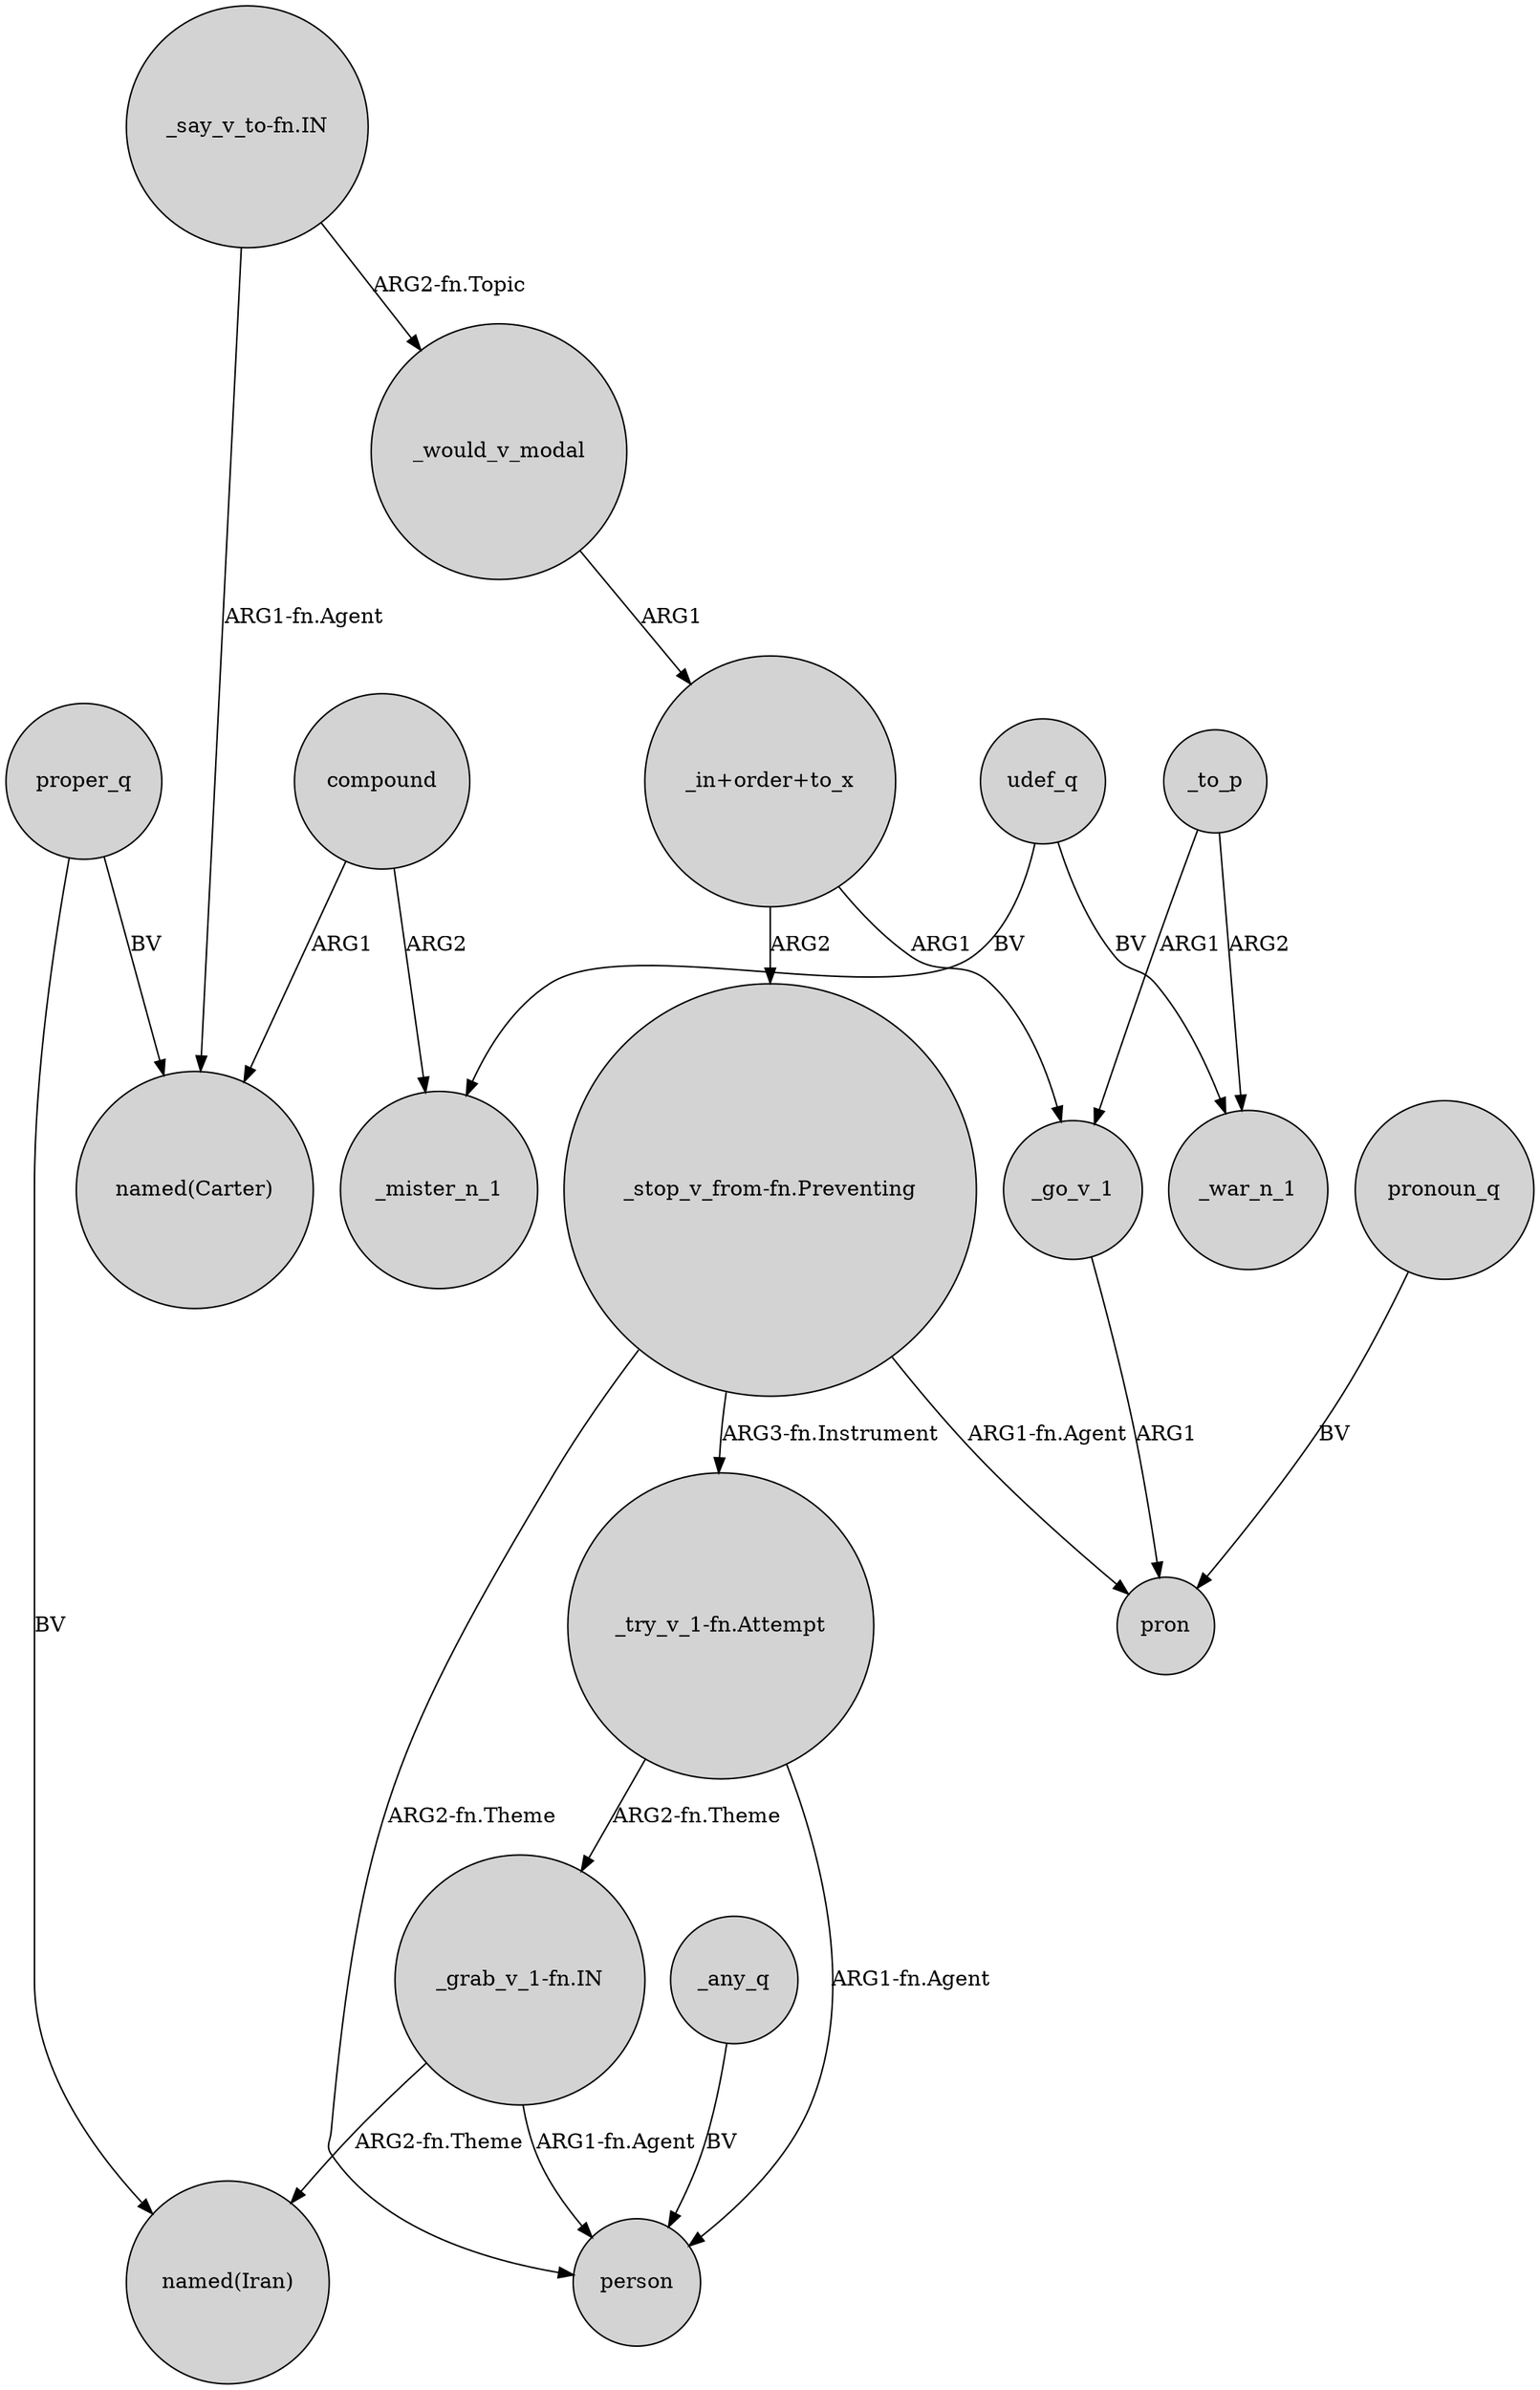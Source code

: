 digraph {
	node [shape=circle style=filled]
	"_say_v_to-fn.IN" -> _would_v_modal [label="ARG2-fn.Topic"]
	compound -> "named(Carter)" [label=ARG1]
	"_stop_v_from-fn.Preventing" -> "_try_v_1-fn.Attempt" [label="ARG3-fn.Instrument"]
	"_say_v_to-fn.IN" -> "named(Carter)" [label="ARG1-fn.Agent"]
	compound -> _mister_n_1 [label=ARG2]
	"_in+order+to_x" -> "_stop_v_from-fn.Preventing" [label=ARG2]
	_would_v_modal -> "_in+order+to_x" [label=ARG1]
	udef_q -> _mister_n_1 [label=BV]
	_to_p -> _war_n_1 [label=ARG2]
	proper_q -> "named(Carter)" [label=BV]
	pronoun_q -> pron [label=BV]
	proper_q -> "named(Iran)" [label=BV]
	"_in+order+to_x" -> _go_v_1 [label=ARG1]
	"_try_v_1-fn.Attempt" -> person [label="ARG1-fn.Agent"]
	_to_p -> _go_v_1 [label=ARG1]
	"_grab_v_1-fn.IN" -> "named(Iran)" [label="ARG2-fn.Theme"]
	"_stop_v_from-fn.Preventing" -> person [label="ARG2-fn.Theme"]
	"_stop_v_from-fn.Preventing" -> pron [label="ARG1-fn.Agent"]
	udef_q -> _war_n_1 [label=BV]
	_go_v_1 -> pron [label=ARG1]
	"_grab_v_1-fn.IN" -> person [label="ARG1-fn.Agent"]
	"_try_v_1-fn.Attempt" -> "_grab_v_1-fn.IN" [label="ARG2-fn.Theme"]
	_any_q -> person [label=BV]
}
